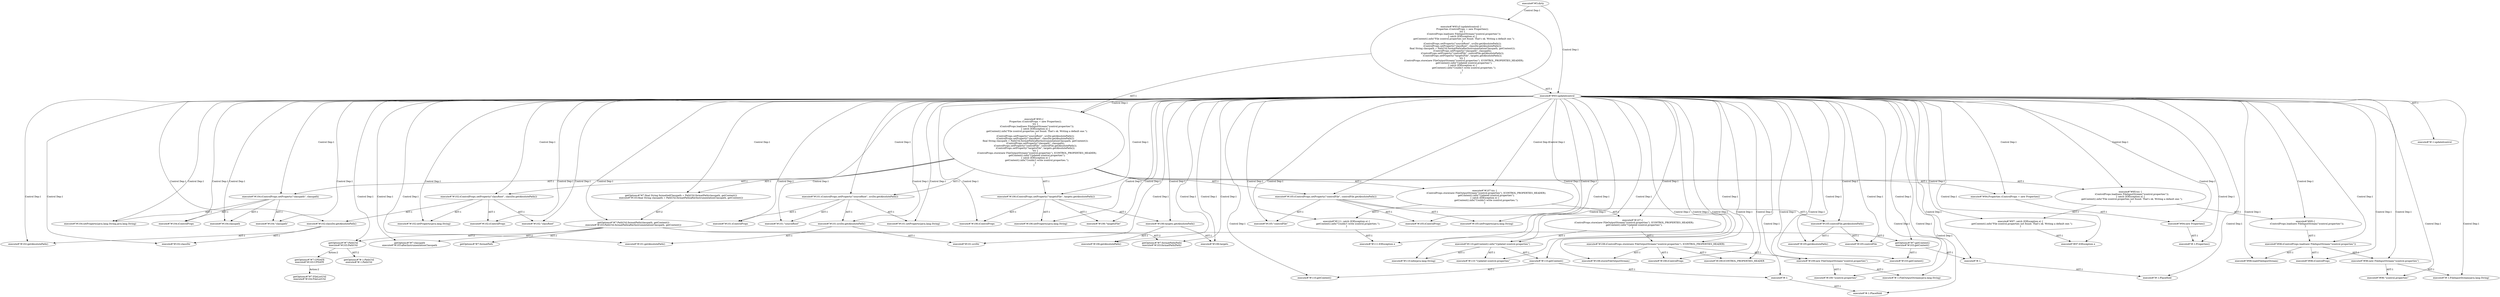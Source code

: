 digraph "Pattern" {
0 [label="getOptions#?#7:UPDATE
execute#?#103:UPDATE" shape=ellipse]
1 [label="getOptions#?#7:PathUtil
execute#?#103:PathUtil" shape=ellipse]
2 [label="getOptions#?#7:PathUtil.formatPath(classpath, getContext())
execute#?#103:PathUtil.formatPath(afterInstrumentationClasspath, getContext())" shape=ellipse]
3 [label="getOptions#?#7:final String formattedClasspath = PathUtil.formatPath(classpath, getContext())
execute#?#103:final String classpath = PathUtil.formatPath(afterInstrumentationClasspath, getContext())" shape=ellipse]
4 [label="getOptions#?#7:formatPath" shape=ellipse]
5 [label="getOptions#?#7:formatPath(Path)
execute#?#103:formatPath(Path)" shape=ellipse]
6 [label="getOptions#?#7:classpath
execute#?#103:afterInstrumentationClasspath" shape=ellipse]
7 [label="getOptions#?#7:getContext()
execute#?#103:getContext()" shape=ellipse]
8 [label="getOptions#?#-1:PathUtil
execute#?#-1:PathUtil" shape=ellipse]
9 [label="getOptions#?#7:FileListUtil
execute#?#104:FileListUtil" shape=ellipse]
10 [label="execute#?#101:iControlProps" shape=ellipse]
11 [label="execute#?#-1:Properties()" shape=ellipse]
12 [label="execute#?#104:iControlProps.setProperty(\"classpath\", classpath)" shape=ellipse]
13 [label="execute#?#106:iControlProps" shape=ellipse]
14 [label="execute#?#108:store(FileOutputStream)" shape=ellipse]
15 [label="execute#?#109:ICONTROL_PROPERTIES_HEADER" shape=ellipse]
16 [label="execute#?#94:new Properties()" shape=ellipse]
17 [label="execute#?#106:getAbsolutePath()" shape=ellipse]
18 [label="execute#?#104:setProperty(java.lang.String,java.lang.String)" shape=ellipse]
19 [label="execute#?#93:\{
    Properties iControlProps = new Properties();
    try \{
        iControlProps.load(new FileInputStream(\"icontrol.properties\"));
    \} catch (IOException e) \{
        getContext().info(\"File icontrol.properties not found. That's ok. Writing a default one.\");
    \}
    iControlProps.setProperty(\"sourceRoot\", srcDir.getAbsolutePath());
    iControlProps.setProperty(\"classRoot\", classDir.getAbsolutePath());
    final String classpath = PathUtil.formatPath(afterInstrumentationClasspath, getContext());
    iControlProps.setProperty(\"classpath\", classpath);
    iControlProps.setProperty(\"controlFile\", controlFile.getAbsolutePath());
    iControlProps.setProperty(\"targetsFile\", targets.getAbsolutePath());
    try \{
        iControlProps.store(new FileOutputStream(\"icontrol.properties\"), ICONTROL_PROPERTIES_HEADER);
        getContext().info(\"Updated icontrol.properties\");
    \} catch (IOException e) \{
        getContext().info(\"Couldn't write icontrol.properties.\");
    \}
\}" shape=ellipse]
20 [label="execute#?#102:setProperty(java.lang.String)" shape=ellipse]
21 [label="execute#?#111: catch (IOException e) \{
    getContext().info(\"Couldn't write icontrol.properties.\");
\}" shape=ellipse]
22 [label="execute#?#5:dirty" shape=ellipse]
23 [label="execute#?#95:\{
    iControlProps.load(new FileInputStream(\"icontrol.properties\"));
\}" shape=ellipse]
24 [label="execute#?#102:getAbsolutePath()" shape=ellipse]
25 [label="execute#?#93:updateIcontrol" shape=ellipse]
26 [label="execute#?#96:iControlProps.load(new FileInputStream(\"icontrol.properties\"))" shape=ellipse]
27 [label="execute#?#-1:updateIcontrol" shape=ellipse]
28 [label="execute#?#-1:PlaceHold" shape=ellipse]
29 [label="execute#?#102:classDir" shape=ellipse]
30 [label="execute#?#-1:FileInputStream(java.lang.String)" shape=ellipse]
31 [label="execute#?#106:\"targetsFile\"" shape=ellipse]
32 [label="execute#?#110:getContext().info(\"Updated icontrol.properties\")" shape=ellipse]
33 [label="execute#?#107:\{
    iControlProps.store(new FileOutputStream(\"icontrol.properties\"), ICONTROL_PROPERTIES_HEADER);
    getContext().info(\"Updated icontrol.properties\");
\}" shape=ellipse]
34 [label="execute#?#102:iControlProps.setProperty(\"classRoot\", classDir.getAbsolutePath())" shape=ellipse]
35 [label="execute#?#105:\"controlFile\"" shape=ellipse]
36 [label="execute#?#96:load(FileInputStream)" shape=ellipse]
37 [label="execute#?#109:\"icontrol.properties\"" shape=ellipse]
38 [label="execute#?#96:new FileInputStream(\"icontrol.properties\")" shape=ellipse]
39 [label="execute#?#97: catch (IOException e) \{
    getContext().info(\"File icontrol.properties not found. That's ok. Writing a default one.\");
\}" shape=ellipse]
40 [label="execute#?#104:\"classpath\"" shape=ellipse]
41 [label="execute#?#110:info(java.lang.String)" shape=ellipse]
42 [label="execute#?#101:\"sourceRoot\"" shape=ellipse]
43 [label="execute#?#110:\"Updated icontrol.properties\"" shape=ellipse]
44 [label="execute#?#101:srcDir.getAbsolutePath()" shape=ellipse]
45 [label="execute#?#102:iControlProps" shape=ellipse]
46 [label="execute#?#105:getAbsolutePath()" shape=ellipse]
47 [label="execute#?#103:getContext()" shape=ellipse]
48 [label="execute#?#-1:" shape=ellipse]
49 [label="execute#?#111:IOException e" shape=ellipse]
50 [label="execute#?#102:classDir.getAbsolutePath()" shape=ellipse]
51 [label="execute#?#109:new FileOutputStream(\"icontrol.properties\")" shape=ellipse]
52 [label="execute#?#105:controlFile" shape=ellipse]
53 [label="execute#?#105:iControlProps" shape=ellipse]
54 [label="execute#?#101:iControlProps.setProperty(\"sourceRoot\", srcDir.getAbsolutePath())" shape=ellipse]
55 [label="execute#?#96:\"icontrol.properties\"" shape=ellipse]
56 [label="execute#?#105:controlFile.getAbsolutePath()" shape=ellipse]
57 [label="execute#?#110:getContext()" shape=ellipse]
58 [label="execute#?#101:srcDir" shape=ellipse]
59 [label="execute#?#104:classpath" shape=ellipse]
60 [label="execute#?#96:iControlProps" shape=ellipse]
61 [label="execute#?#110:getContext()" shape=ellipse]
62 [label="execute#?#101:setProperty(java.lang.String)" shape=ellipse]
63 [label="execute#?#-1:" shape=ellipse]
64 [label="execute#?#106:iControlProps.setProperty(\"targetsFile\", targets.getAbsolutePath())" shape=ellipse]
65 [label="execute#?#105:setProperty(java.lang.String)" shape=ellipse]
66 [label="execute#?#97:IOException e" shape=ellipse]
67 [label="execute#?#107:try \{
    iControlProps.store(new FileOutputStream(\"icontrol.properties\"), ICONTROL_PROPERTIES_HEADER);
    getContext().info(\"Updated icontrol.properties\");
\} catch (IOException e) \{
    getContext().info(\"Couldn't write icontrol.properties.\");
\}" shape=ellipse]
68 [label="execute#?#-1:PlaceHold" shape=ellipse]
69 [label="execute#?#105:iControlProps.setProperty(\"controlFile\", controlFile.getAbsolutePath())" shape=ellipse]
70 [label="execute#?#106:setProperty(java.lang.String)" shape=ellipse]
71 [label="execute#?#102:\"classRoot\"" shape=ellipse]
72 [label="execute#?#108:iControlProps" shape=ellipse]
73 [label="execute#?#95:try \{
    iControlProps.load(new FileInputStream(\"icontrol.properties\"));
\} catch (IOException e) \{
    getContext().info(\"File icontrol.properties not found. That's ok. Writing a default one.\");
\}" shape=ellipse]
74 [label="execute#?#104:iControlProps" shape=ellipse]
75 [label="execute#?#106:targets.getAbsolutePath()" shape=ellipse]
76 [label="execute#?#-1:FileOutputStream(java.lang.String)" shape=ellipse]
77 [label="execute#?#106:targets" shape=ellipse]
78 [label="execute#?#94:Properties iControlProps = new Properties()" shape=ellipse]
79 [label="execute#?#108:iControlProps.store(new FileOutputStream(\"icontrol.properties\"), ICONTROL_PROPERTIES_HEADER)" shape=ellipse]
80 [label="execute#?#93:if (updateIcontrol) \{
    Properties iControlProps = new Properties();
    try \{
        iControlProps.load(new FileInputStream(\"icontrol.properties\"));
    \} catch (IOException e) \{
        getContext().info(\"File icontrol.properties not found. That's ok. Writing a default one.\");
    \}
    iControlProps.setProperty(\"sourceRoot\", srcDir.getAbsolutePath());
    iControlProps.setProperty(\"classRoot\", classDir.getAbsolutePath());
    final String classpath = PathUtil.formatPath(afterInstrumentationClasspath, getContext());
    iControlProps.setProperty(\"classpath\", classpath);
    iControlProps.setProperty(\"controlFile\", controlFile.getAbsolutePath());
    iControlProps.setProperty(\"targetsFile\", targets.getAbsolutePath());
    try \{
        iControlProps.store(new FileOutputStream(\"icontrol.properties\"), ICONTROL_PROPERTIES_HEADER);
        getContext().info(\"Updated icontrol.properties\");
    \} catch (IOException e) \{
        getContext().info(\"Couldn't write icontrol.properties.\");
    \}
\}" shape=ellipse]
81 [label="execute#?#101:getAbsolutePath()" shape=ellipse]
0 -> 9 [label="Action:2"];
1 -> 0 [label="Action:2"];
1 -> 8 [label="AST:2"];
2 -> 1 [label="AST:2"];
2 -> 4 [label="AST:1"];
2 -> 5 [label="AST:2"];
2 -> 6 [label="AST:2"];
2 -> 7 [label="AST:2"];
3 -> 2 [label="AST:2"];
7 -> 47 [label="AST:1"];
7 -> 48 [label="AST:1"];
12 -> 74 [label="AST:1"];
12 -> 18 [label="AST:1"];
12 -> 40 [label="AST:1"];
12 -> 59 [label="AST:1"];
16 -> 11 [label="AST:1"];
19 -> 12 [label="AST:1"];
19 -> 78 [label="AST:1"];
19 -> 73 [label="AST:1"];
19 -> 54 [label="AST:1"];
19 -> 34 [label="AST:1"];
19 -> 3 [label="AST:1"];
19 -> 69 [label="AST:1"];
19 -> 64 [label="AST:1"];
19 -> 67 [label="AST:1"];
21 -> 49 [label="AST:1"];
22 -> 80 [label="Control Dep:1"];
22 -> 25 [label="Control Dep:1"];
23 -> 26 [label="AST:1"];
25 -> 10 [label="Control Dep:1"];
25 -> 11 [label="Control Dep:1"];
25 -> 12 [label="Control Dep:1"];
25 -> 13 [label="Control Dep:1"];
25 -> 14 [label="Control Dep:1"];
25 -> 15 [label="Control Dep:1"];
25 -> 16 [label="Control Dep:1"];
25 -> 17 [label="Control Dep:1"];
25 -> 18 [label="Control Dep:1"];
25 -> 19 [label="Control Dep:1"];
25 -> 20 [label="Control Dep:1"];
25 -> 21 [label="Control Dep:1"];
25 -> 23 [label="Control Dep:1"];
25 -> 24 [label="Control Dep:1"];
25 -> 27 [label="AST:1"];
25 -> 78 [label="Control Dep:1"];
25 -> 73 [label="Control Dep:1"];
25 -> 26 [label="Control Dep:1"];
25 -> 36 [label="Control Dep:1"];
25 -> 60 [label="Control Dep:1"];
25 -> 38 [label="Control Dep:1"];
25 -> 30 [label="Control Dep:1"];
25 -> 55 [label="Control Dep:1"];
25 -> 39 [label="Control Dep:1"];
25 -> 66 [label="Control Dep:1"];
25 -> 54 [label="Control Dep:1"];
25 -> 62 [label="Control Dep:1"];
25 -> 42 [label="Control Dep:1"];
25 -> 44 [label="Control Dep:1"];
25 -> 81 [label="Control Dep:1"];
25 -> 58 [label="Control Dep:1"];
25 -> 34 [label="Control Dep:1"];
25 -> 45 [label="Control Dep:1"];
25 -> 71 [label="Control Dep:1"];
25 -> 50 [label="Control Dep:1"];
25 -> 29 [label="Control Dep:1"];
25 -> 3 [label="Control Dep:1"];
25 -> 2 [label="Control Dep:1"];
25 -> 5 [label="Control Dep:1"];
25 -> 1 [label="Control Dep:1"];
25 -> 6 [label="Control Dep:1"];
25 -> 7 [label="Control Dep:1"];
25 -> 47 [label="Control Dep:1"];
25 -> 48 [label="Control Dep:1"];
25 -> 68 [label="Control Dep:1"];
25 -> 74 [label="Control Dep:1"];
25 -> 40 [label="Control Dep:1"];
25 -> 59 [label="Control Dep:1"];
25 -> 69 [label="Control Dep:1"];
25 -> 65 [label="Control Dep:1"];
25 -> 53 [label="Control Dep:1"];
25 -> 35 [label="Control Dep:1"];
25 -> 56 [label="Control Dep:1"];
25 -> 46 [label="Control Dep:1"];
25 -> 52 [label="Control Dep:1"];
25 -> 64 [label="Control Dep:1"];
25 -> 70 [label="Control Dep:1"];
25 -> 31 [label="Control Dep:1"];
25 -> 75 [label="Control Dep:1"];
25 -> 77 [label="Control Dep:1"];
25 -> 67 [label="Control Dep:1"];
25 -> 33 [label="Control Dep:1"];
25 -> 79 [label="Control Dep:1"];
25 -> 72 [label="Control Dep:1"];
25 -> 51 [label="Control Dep:1"];
25 -> 76 [label="Control Dep:1"];
25 -> 37 [label="Control Dep:1"];
25 -> 32 [label="Control Dep:1"];
25 -> 41 [label="Control Dep:1"];
25 -> 61 [label="Control Dep:1"];
25 -> 57 [label="Control Dep:1"];
25 -> 63 [label="Control Dep:1"];
25 -> 28 [label="Control Dep:1"];
25 -> 43 [label="Control Dep:1"];
25 -> 49 [label="Control Dep:1"];
26 -> 60 [label="AST:1"];
26 -> 36 [label="AST:1"];
26 -> 38 [label="AST:1"];
32 -> 61 [label="AST:1"];
32 -> 41 [label="AST:1"];
32 -> 43 [label="AST:1"];
33 -> 32 [label="AST:1"];
33 -> 79 [label="AST:1"];
34 -> 20 [label="AST:1"];
34 -> 45 [label="AST:1"];
34 -> 71 [label="AST:1"];
34 -> 50 [label="AST:1"];
38 -> 30 [label="AST:1"];
38 -> 55 [label="AST:1"];
39 -> 66 [label="AST:1"];
44 -> 58 [label="AST:1"];
44 -> 81 [label="AST:1"];
48 -> 68 [label="AST:1"];
50 -> 24 [label="AST:1"];
50 -> 29 [label="AST:1"];
51 -> 37 [label="AST:1"];
51 -> 76 [label="AST:1"];
54 -> 10 [label="AST:1"];
54 -> 42 [label="AST:1"];
54 -> 44 [label="AST:1"];
54 -> 62 [label="AST:1"];
56 -> 46 [label="AST:1"];
56 -> 52 [label="AST:1"];
61 -> 57 [label="AST:1"];
61 -> 63 [label="AST:1"];
63 -> 28 [label="AST:1"];
64 -> 13 [label="AST:1"];
64 -> 31 [label="AST:1"];
64 -> 70 [label="AST:1"];
64 -> 75 [label="AST:1"];
67 -> 21 [label="AST:1"];
67 -> 33 [label="AST:1"];
69 -> 35 [label="AST:1"];
69 -> 53 [label="AST:1"];
69 -> 56 [label="AST:1"];
69 -> 65 [label="AST:1"];
73 -> 23 [label="AST:1"];
73 -> 39 [label="AST:1"];
75 -> 17 [label="AST:1"];
75 -> 77 [label="AST:1"];
78 -> 16 [label="AST:1"];
79 -> 14 [label="AST:1"];
79 -> 15 [label="AST:1"];
79 -> 51 [label="AST:1"];
79 -> 72 [label="AST:1"];
80 -> 19 [label="AST:1"];
80 -> 25 [label="AST:1"];
}